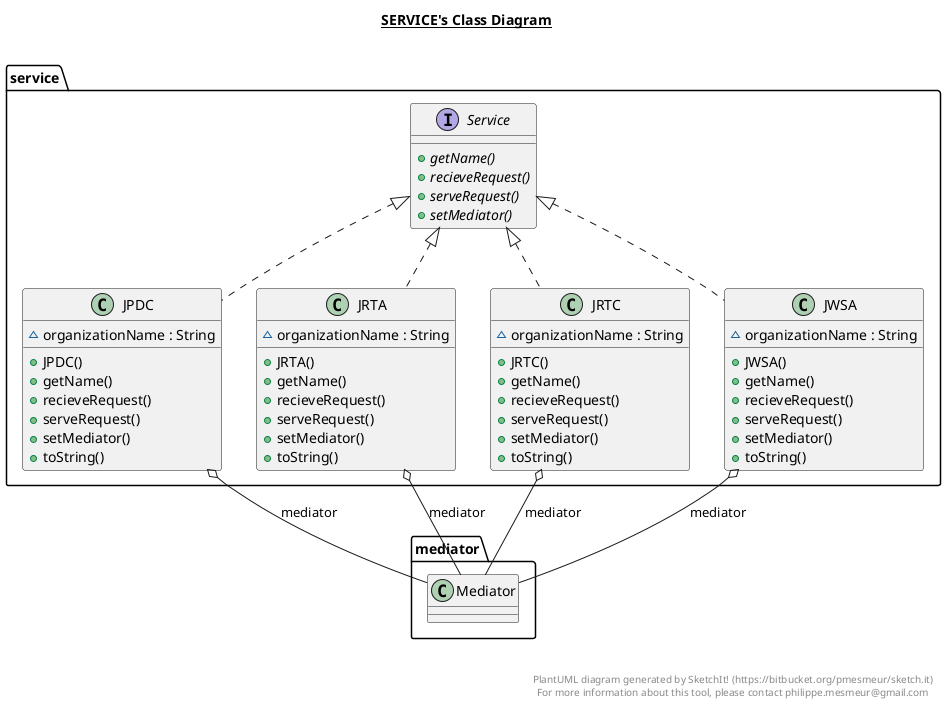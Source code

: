 @startuml

title __SERVICE's Class Diagram__\n

  namespace service {
    class service.JPDC {
        ~ organizationName : String
        + JPDC()
        + getName()
        + recieveRequest()
        + serveRequest()
        + setMediator()
        + toString()
    }
  }
  

  namespace service {
    class service.JRTA {
        ~ organizationName : String
        + JRTA()
        + getName()
        + recieveRequest()
        + serveRequest()
        + setMediator()
        + toString()
    }
  }
  

  namespace service {
    class service.JRTC {
        ~ organizationName : String
        + JRTC()
        + getName()
        + recieveRequest()
        + serveRequest()
        + setMediator()
        + toString()
    }
  }
  

  namespace service {
    class service.JWSA {
        ~ organizationName : String
        + JWSA()
        + getName()
        + recieveRequest()
        + serveRequest()
        + setMediator()
        + toString()
    }
  }
  

  namespace service {
    interface service.Service {
        {abstract} + getName()
        {abstract} + recieveRequest()
        {abstract} + serveRequest()
        {abstract} + setMediator()
    }
  }
  

  service.JPDC .up.|> service.Service
  service.JPDC o-- mediator.Mediator : mediator
  service.JRTA .up.|> service.Service
  service.JRTA o-- mediator.Mediator : mediator
  service.JRTC .up.|> service.Service
  service.JRTC o-- mediator.Mediator : mediator
  service.JWSA .up.|> service.Service
  service.JWSA o-- mediator.Mediator : mediator


right footer


PlantUML diagram generated by SketchIt! (https://bitbucket.org/pmesmeur/sketch.it)
For more information about this tool, please contact philippe.mesmeur@gmail.com
endfooter

@enduml
